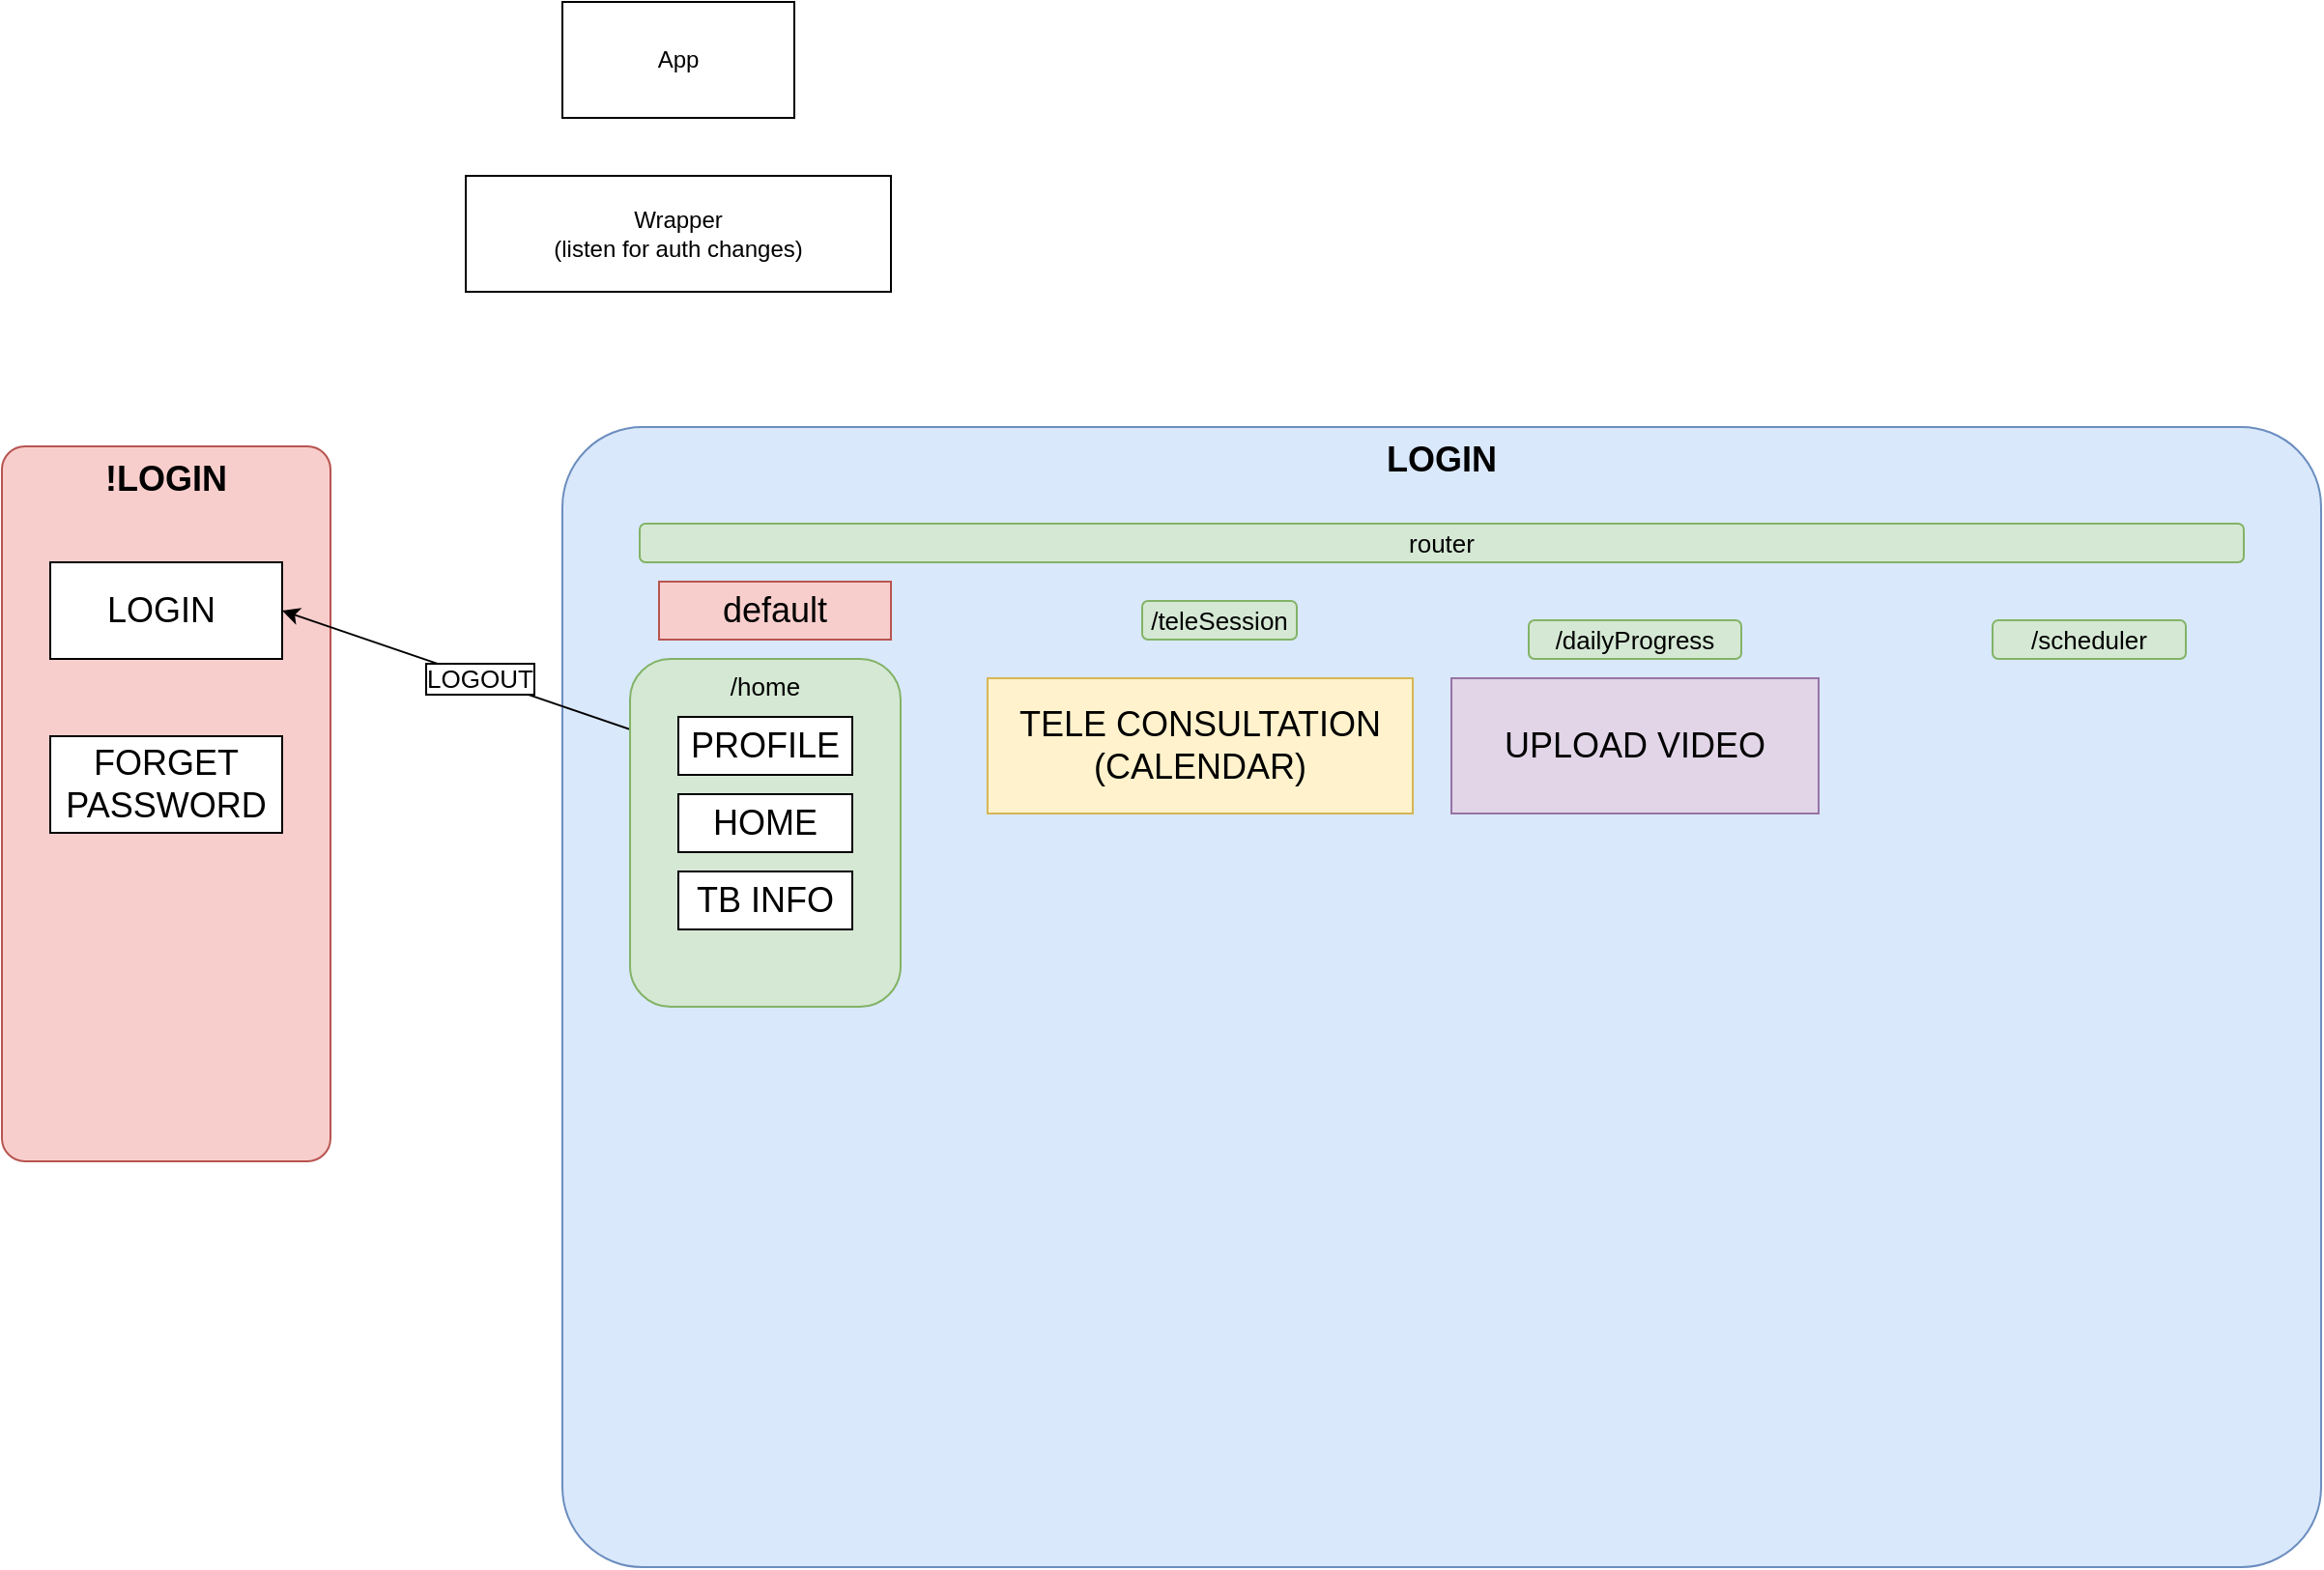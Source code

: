 <mxfile version="15.0.2" type="device"><diagram id="FSBifTixrk-urMWwM3OX" name="Page-1"><mxGraphModel dx="1173" dy="730" grid="1" gridSize="10" guides="1" tooltips="1" connect="1" arrows="1" fold="1" page="1" pageScale="1" pageWidth="850" pageHeight="1100" math="0" shadow="0"><root><mxCell id="0"/><mxCell id="1" parent="0"/><mxCell id="JcmvsMOac_xtpNo_wBIv-5" value="LOGIN" style="rounded=1;whiteSpace=wrap;html=1;arcSize=7;fillColor=#dae8fc;strokeColor=#6c8ebf;horizontal=1;verticalAlign=top;fontStyle=1;fontSize=18;" vertex="1" parent="1"><mxGeometry x="320" y="260" width="910" height="590" as="geometry"/></mxCell><mxCell id="JcmvsMOac_xtpNo_wBIv-1" value="App" style="rounded=0;whiteSpace=wrap;html=1;" vertex="1" parent="1"><mxGeometry x="320" y="40" width="120" height="60" as="geometry"/></mxCell><mxCell id="JcmvsMOac_xtpNo_wBIv-2" value="Wrapper&lt;br&gt;(listen for auth changes)" style="rounded=0;whiteSpace=wrap;html=1;" vertex="1" parent="1"><mxGeometry x="270" y="130" width="220" height="60" as="geometry"/></mxCell><mxCell id="JcmvsMOac_xtpNo_wBIv-4" value="!LOGIN" style="rounded=1;whiteSpace=wrap;html=1;arcSize=7;fillColor=#f8cecc;strokeColor=#b85450;align=center;horizontal=1;verticalAlign=top;fontStyle=1;fontSize=18;" vertex="1" parent="1"><mxGeometry x="30" y="270" width="170" height="370" as="geometry"/></mxCell><mxCell id="JcmvsMOac_xtpNo_wBIv-6" value="LOGIN&amp;nbsp;" style="rounded=0;whiteSpace=wrap;html=1;fontSize=18;verticalAlign=middle;" vertex="1" parent="1"><mxGeometry x="55" y="330" width="120" height="50" as="geometry"/></mxCell><mxCell id="JcmvsMOac_xtpNo_wBIv-7" value="default" style="rounded=0;whiteSpace=wrap;html=1;fontSize=18;verticalAlign=middle;fillColor=#f8cecc;strokeColor=#b85450;" vertex="1" parent="1"><mxGeometry x="370" y="340" width="120" height="30" as="geometry"/></mxCell><mxCell id="JcmvsMOac_xtpNo_wBIv-11" value="LOGOUT" style="endArrow=classic;html=1;fontSize=13;exitX=0;exitY=0.5;exitDx=0;exitDy=0;entryX=1;entryY=0.5;entryDx=0;entryDy=0;labelBorderColor=#000000;" edge="1" parent="1" source="JcmvsMOac_xtpNo_wBIv-8" target="JcmvsMOac_xtpNo_wBIv-6"><mxGeometry width="50" height="50" relative="1" as="geometry"><mxPoint x="530" y="390" as="sourcePoint"/><mxPoint x="580" y="340" as="targetPoint"/></mxGeometry></mxCell><mxCell id="JcmvsMOac_xtpNo_wBIv-12" value="TELE CONSULTATION&lt;br&gt;(CALENDAR)" style="rounded=0;whiteSpace=wrap;html=1;fontSize=18;verticalAlign=middle;fillColor=#fff2cc;strokeColor=#d6b656;" vertex="1" parent="1"><mxGeometry x="540" y="390" width="220" height="70" as="geometry"/></mxCell><mxCell id="JcmvsMOac_xtpNo_wBIv-13" value="UPLOAD VIDEO" style="rounded=0;whiteSpace=wrap;html=1;fontSize=18;verticalAlign=middle;fillColor=#e1d5e7;strokeColor=#9673a6;" vertex="1" parent="1"><mxGeometry x="780" y="390" width="190" height="70" as="geometry"/></mxCell><mxCell id="JcmvsMOac_xtpNo_wBIv-14" value="FORGET PASSWORD" style="rounded=0;whiteSpace=wrap;html=1;fontSize=18;verticalAlign=middle;" vertex="1" parent="1"><mxGeometry x="55" y="420" width="120" height="50" as="geometry"/></mxCell><mxCell id="JcmvsMOac_xtpNo_wBIv-15" value="router" style="rounded=1;whiteSpace=wrap;html=1;fontSize=13;verticalAlign=middle;fillColor=#d5e8d4;strokeColor=#82b366;" vertex="1" parent="1"><mxGeometry x="360" y="310" width="830" height="20" as="geometry"/></mxCell><mxCell id="JcmvsMOac_xtpNo_wBIv-17" value="/teleSession" style="rounded=1;whiteSpace=wrap;html=1;fontSize=13;verticalAlign=middle;fillColor=#d5e8d4;strokeColor=#82b366;" vertex="1" parent="1"><mxGeometry x="620" y="350" width="80" height="20" as="geometry"/></mxCell><mxCell id="JcmvsMOac_xtpNo_wBIv-18" value="/dailyProgress" style="rounded=1;whiteSpace=wrap;html=1;fontSize=13;verticalAlign=middle;fillColor=#d5e8d4;strokeColor=#82b366;" vertex="1" parent="1"><mxGeometry x="820" y="360" width="110" height="20" as="geometry"/></mxCell><mxCell id="JcmvsMOac_xtpNo_wBIv-19" value="/scheduler" style="rounded=1;whiteSpace=wrap;html=1;fontSize=13;verticalAlign=middle;fillColor=#d5e8d4;strokeColor=#82b366;" vertex="1" parent="1"><mxGeometry x="1060" y="360" width="100" height="20" as="geometry"/></mxCell><mxCell id="JcmvsMOac_xtpNo_wBIv-24" style="edgeStyle=orthogonalEdgeStyle;rounded=0;orthogonalLoop=1;jettySize=auto;html=1;exitX=0.5;exitY=1;exitDx=0;exitDy=0;fontSize=13;" edge="1" parent="1" source="JcmvsMOac_xtpNo_wBIv-18" target="JcmvsMOac_xtpNo_wBIv-18"><mxGeometry relative="1" as="geometry"/></mxCell><mxCell id="JcmvsMOac_xtpNo_wBIv-26" value="" style="group" vertex="1" connectable="0" parent="1"><mxGeometry x="355" y="380" width="140" height="180" as="geometry"/></mxCell><mxCell id="JcmvsMOac_xtpNo_wBIv-16" value="/home" style="rounded=1;whiteSpace=wrap;html=1;fontSize=13;verticalAlign=top;fillColor=#d5e8d4;strokeColor=#82b366;" vertex="1" parent="JcmvsMOac_xtpNo_wBIv-26"><mxGeometry width="140" height="180" as="geometry"/></mxCell><mxCell id="JcmvsMOac_xtpNo_wBIv-8" value="PROFILE" style="rounded=0;whiteSpace=wrap;html=1;fontSize=18;verticalAlign=middle;" vertex="1" parent="JcmvsMOac_xtpNo_wBIv-26"><mxGeometry x="25" y="30" width="90" height="30" as="geometry"/></mxCell><mxCell id="JcmvsMOac_xtpNo_wBIv-22" value="HOME" style="rounded=0;whiteSpace=wrap;html=1;fontSize=18;verticalAlign=middle;" vertex="1" parent="JcmvsMOac_xtpNo_wBIv-26"><mxGeometry x="25" y="70" width="90" height="30" as="geometry"/></mxCell><mxCell id="JcmvsMOac_xtpNo_wBIv-23" value="TB INFO" style="rounded=0;whiteSpace=wrap;html=1;fontSize=18;verticalAlign=middle;" vertex="1" parent="JcmvsMOac_xtpNo_wBIv-26"><mxGeometry x="25" y="110" width="90" height="30" as="geometry"/></mxCell></root></mxGraphModel></diagram></mxfile>